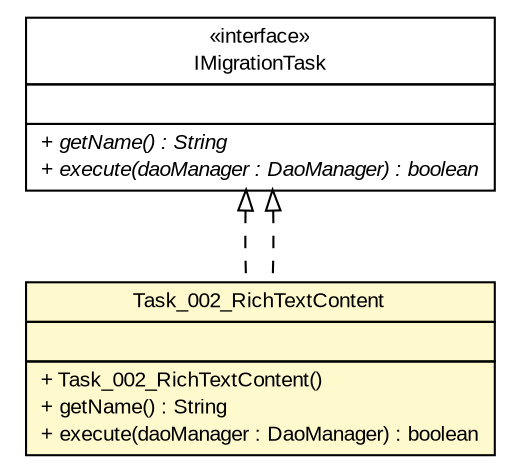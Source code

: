 #!/usr/local/bin/dot
#
# Class diagram 
# Generated by UMLGraph version R5_6-24-gf6e263 (http://www.umlgraph.org/)
#

digraph G {
	edge [fontname="arial",fontsize=10,labelfontname="arial",labelfontsize=10];
	node [fontname="arial",fontsize=10,shape=plaintext];
	nodesep=0.25;
	ranksep=0.5;
	// gov.sandia.cf.dao.migration.IMigrationTask
	c411833 [label=<<table title="gov.sandia.cf.dao.migration.IMigrationTask" border="0" cellborder="1" cellspacing="0" cellpadding="2" port="p" href="../IMigrationTask.html">
		<tr><td><table border="0" cellspacing="0" cellpadding="1">
<tr><td align="center" balign="center"> &#171;interface&#187; </td></tr>
<tr><td align="center" balign="center"> IMigrationTask </td></tr>
		</table></td></tr>
		<tr><td><table border="0" cellspacing="0" cellpadding="1">
<tr><td align="left" balign="left">  </td></tr>
		</table></td></tr>
		<tr><td><table border="0" cellspacing="0" cellpadding="1">
<tr><td align="left" balign="left"><font face="arial italic" point-size="10.0"> + getName() : String </font></td></tr>
<tr><td align="left" balign="left"><font face="arial italic" point-size="10.0"> + execute(daoManager : DaoManager) : boolean </font></td></tr>
		</table></td></tr>
		</table>>, URL="../IMigrationTask.html", fontname="arial", fontcolor="black", fontsize=10.0];
	// gov.sandia.cf.dao.migration.tasks.Task_002_RichTextContent
	c411835 [label=<<table title="gov.sandia.cf.dao.migration.tasks.Task_002_RichTextContent" border="0" cellborder="1" cellspacing="0" cellpadding="2" port="p" bgcolor="lemonChiffon" href="./Task_002_RichTextContent.html">
		<tr><td><table border="0" cellspacing="0" cellpadding="1">
<tr><td align="center" balign="center"> Task_002_RichTextContent </td></tr>
		</table></td></tr>
		<tr><td><table border="0" cellspacing="0" cellpadding="1">
<tr><td align="left" balign="left">  </td></tr>
		</table></td></tr>
		<tr><td><table border="0" cellspacing="0" cellpadding="1">
<tr><td align="left" balign="left"> + Task_002_RichTextContent() </td></tr>
<tr><td align="left" balign="left"> + getName() : String </td></tr>
<tr><td align="left" balign="left"> + execute(daoManager : DaoManager) : boolean </td></tr>
		</table></td></tr>
		</table>>, URL="./Task_002_RichTextContent.html", fontname="arial", fontcolor="black", fontsize=10.0];
	//gov.sandia.cf.dao.migration.tasks.Task_002_RichTextContent implements gov.sandia.cf.dao.migration.IMigrationTask
	c411833:p -> c411835:p [dir=back,arrowtail=empty,style=dashed];
	//gov.sandia.cf.dao.migration.tasks.Task_002_RichTextContent implements gov.sandia.cf.dao.migration.IMigrationTask
	c411833:p -> c411835:p [dir=back,arrowtail=empty,style=dashed];
}

